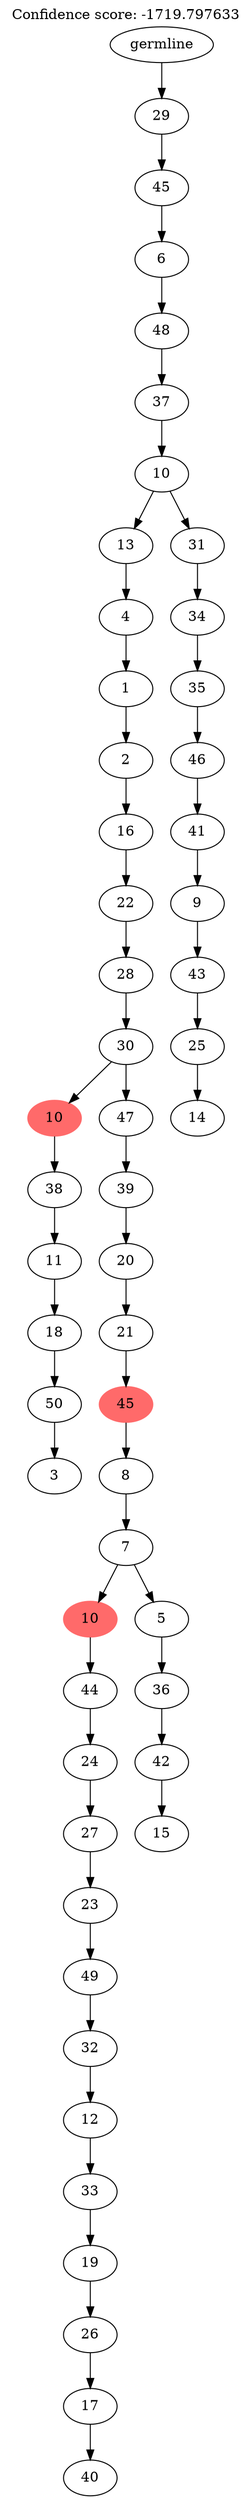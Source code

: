 digraph g {
	"52" -> "53";
	"53" [label="3"];
	"51" -> "52";
	"52" [label="50"];
	"50" -> "51";
	"51" [label="18"];
	"49" -> "50";
	"50" [label="11"];
	"48" -> "49";
	"49" [label="38"];
	"46" -> "47";
	"47" [label="40"];
	"45" -> "46";
	"46" [label="17"];
	"44" -> "45";
	"45" [label="26"];
	"43" -> "44";
	"44" [label="19"];
	"42" -> "43";
	"43" [label="33"];
	"41" -> "42";
	"42" [label="12"];
	"40" -> "41";
	"41" [label="32"];
	"39" -> "40";
	"40" [label="49"];
	"38" -> "39";
	"39" [label="23"];
	"37" -> "38";
	"38" [label="27"];
	"36" -> "37";
	"37" [label="24"];
	"35" -> "36";
	"36" [label="44"];
	"33" -> "34";
	"34" [label="15"];
	"32" -> "33";
	"33" [label="42"];
	"31" -> "32";
	"32" [label="36"];
	"30" -> "31";
	"31" [label="5"];
	"30" -> "35";
	"35" [color=indianred1, style=filled, label="10"];
	"29" -> "30";
	"30" [label="7"];
	"28" -> "29";
	"29" [label="8"];
	"27" -> "28";
	"28" [color=indianred1, style=filled, label="45"];
	"26" -> "27";
	"27" [label="21"];
	"25" -> "26";
	"26" [label="20"];
	"24" -> "25";
	"25" [label="39"];
	"23" -> "24";
	"24" [label="47"];
	"23" -> "48";
	"48" [color=indianred1, style=filled, label="10"];
	"22" -> "23";
	"23" [label="30"];
	"21" -> "22";
	"22" [label="28"];
	"20" -> "21";
	"21" [label="22"];
	"19" -> "20";
	"20" [label="16"];
	"18" -> "19";
	"19" [label="2"];
	"17" -> "18";
	"18" [label="1"];
	"16" -> "17";
	"17" [label="4"];
	"14" -> "15";
	"15" [label="14"];
	"13" -> "14";
	"14" [label="25"];
	"12" -> "13";
	"13" [label="43"];
	"11" -> "12";
	"12" [label="9"];
	"10" -> "11";
	"11" [label="41"];
	"9" -> "10";
	"10" [label="46"];
	"8" -> "9";
	"9" [label="35"];
	"7" -> "8";
	"8" [label="34"];
	"6" -> "7";
	"7" [label="31"];
	"6" -> "16";
	"16" [label="13"];
	"5" -> "6";
	"6" [label="10"];
	"4" -> "5";
	"5" [label="37"];
	"3" -> "4";
	"4" [label="48"];
	"2" -> "3";
	"3" [label="6"];
	"1" -> "2";
	"2" [label="45"];
	"0" -> "1";
	"1" [label="29"];
	"0" [label="germline"];
	labelloc="t";
	label="Confidence score: -1719.797633";
}
